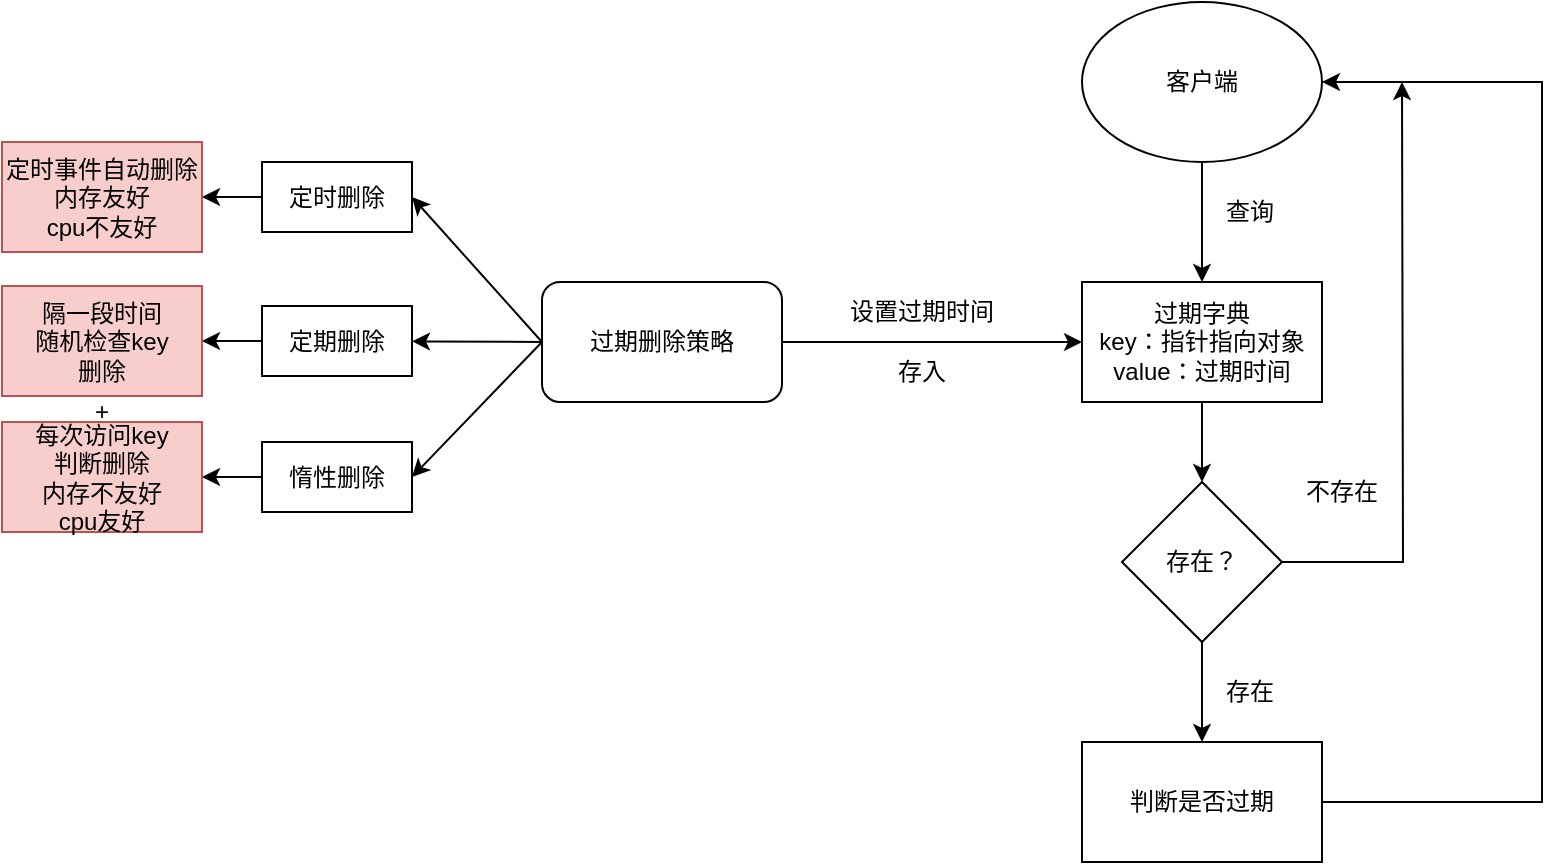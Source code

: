 <mxfile version="23.1.5" type="github">
  <diagram name="第 1 页" id="kZFz7qjB4NcAqKcPmEO5">
    <mxGraphModel dx="1026" dy="555" grid="1" gridSize="10" guides="1" tooltips="1" connect="1" arrows="1" fold="1" page="1" pageScale="1" pageWidth="827" pageHeight="1169" math="0" shadow="0">
      <root>
        <mxCell id="0" />
        <mxCell id="1" parent="0" />
        <mxCell id="E8PAzYI_Aem-fdl7nl1A-49" style="edgeStyle=orthogonalEdgeStyle;rounded=0;orthogonalLoop=1;jettySize=auto;html=1;exitX=0;exitY=0.5;exitDx=0;exitDy=0;" edge="1" parent="1" source="E8PAzYI_Aem-fdl7nl1A-20" target="E8PAzYI_Aem-fdl7nl1A-45">
          <mxGeometry relative="1" as="geometry" />
        </mxCell>
        <mxCell id="E8PAzYI_Aem-fdl7nl1A-20" value="定时删除" style="rounded=0;whiteSpace=wrap;html=1;" vertex="1" parent="1">
          <mxGeometry x="170" y="80" width="75" height="35" as="geometry" />
        </mxCell>
        <mxCell id="E8PAzYI_Aem-fdl7nl1A-24" value="" style="group" vertex="1" connectable="0" parent="1">
          <mxGeometry x="310" width="500" height="430" as="geometry" />
        </mxCell>
        <mxCell id="E8PAzYI_Aem-fdl7nl1A-25" value="过期删除策略" style="rounded=1;whiteSpace=wrap;html=1;" vertex="1" parent="E8PAzYI_Aem-fdl7nl1A-24">
          <mxGeometry y="140" width="120" height="60" as="geometry" />
        </mxCell>
        <mxCell id="E8PAzYI_Aem-fdl7nl1A-26" value="过期字典&lt;br&gt;key：指针指向对象&lt;br&gt;value：过期时间" style="rounded=0;whiteSpace=wrap;html=1;" vertex="1" parent="E8PAzYI_Aem-fdl7nl1A-24">
          <mxGeometry x="270" y="140" width="120" height="60" as="geometry" />
        </mxCell>
        <mxCell id="E8PAzYI_Aem-fdl7nl1A-27" style="edgeStyle=orthogonalEdgeStyle;rounded=0;orthogonalLoop=1;jettySize=auto;html=1;exitX=1;exitY=0.5;exitDx=0;exitDy=0;" edge="1" parent="E8PAzYI_Aem-fdl7nl1A-24" source="E8PAzYI_Aem-fdl7nl1A-25" target="E8PAzYI_Aem-fdl7nl1A-26">
          <mxGeometry relative="1" as="geometry" />
        </mxCell>
        <mxCell id="E8PAzYI_Aem-fdl7nl1A-28" value="设置过期时间" style="text;html=1;align=center;verticalAlign=middle;whiteSpace=wrap;rounded=0;" vertex="1" parent="E8PAzYI_Aem-fdl7nl1A-24">
          <mxGeometry x="150" y="140" width="80" height="30" as="geometry" />
        </mxCell>
        <mxCell id="E8PAzYI_Aem-fdl7nl1A-29" value="存入" style="text;html=1;align=center;verticalAlign=middle;whiteSpace=wrap;rounded=0;" vertex="1" parent="E8PAzYI_Aem-fdl7nl1A-24">
          <mxGeometry x="160" y="170" width="60" height="30" as="geometry" />
        </mxCell>
        <mxCell id="E8PAzYI_Aem-fdl7nl1A-30" style="edgeStyle=orthogonalEdgeStyle;rounded=0;orthogonalLoop=1;jettySize=auto;html=1;exitX=0.5;exitY=1;exitDx=0;exitDy=0;" edge="1" parent="E8PAzYI_Aem-fdl7nl1A-24" source="E8PAzYI_Aem-fdl7nl1A-31" target="E8PAzYI_Aem-fdl7nl1A-26">
          <mxGeometry relative="1" as="geometry" />
        </mxCell>
        <mxCell id="E8PAzYI_Aem-fdl7nl1A-31" value="客户端" style="ellipse;whiteSpace=wrap;html=1;" vertex="1" parent="E8PAzYI_Aem-fdl7nl1A-24">
          <mxGeometry x="270" width="120" height="80" as="geometry" />
        </mxCell>
        <mxCell id="E8PAzYI_Aem-fdl7nl1A-32" value="查询" style="text;html=1;align=center;verticalAlign=middle;whiteSpace=wrap;rounded=0;" vertex="1" parent="E8PAzYI_Aem-fdl7nl1A-24">
          <mxGeometry x="324" y="90" width="60" height="30" as="geometry" />
        </mxCell>
        <mxCell id="E8PAzYI_Aem-fdl7nl1A-33" style="edgeStyle=orthogonalEdgeStyle;rounded=0;orthogonalLoop=1;jettySize=auto;html=1;exitX=0.5;exitY=1;exitDx=0;exitDy=0;" edge="1" parent="E8PAzYI_Aem-fdl7nl1A-24" source="E8PAzYI_Aem-fdl7nl1A-35">
          <mxGeometry relative="1" as="geometry">
            <mxPoint x="330" y="370" as="targetPoint" />
          </mxGeometry>
        </mxCell>
        <mxCell id="E8PAzYI_Aem-fdl7nl1A-34" style="edgeStyle=orthogonalEdgeStyle;rounded=0;orthogonalLoop=1;jettySize=auto;html=1;exitX=1;exitY=0.5;exitDx=0;exitDy=0;" edge="1" parent="E8PAzYI_Aem-fdl7nl1A-24" source="E8PAzYI_Aem-fdl7nl1A-35">
          <mxGeometry relative="1" as="geometry">
            <mxPoint x="430" y="40" as="targetPoint" />
          </mxGeometry>
        </mxCell>
        <mxCell id="E8PAzYI_Aem-fdl7nl1A-35" value="存在？" style="rhombus;whiteSpace=wrap;html=1;" vertex="1" parent="E8PAzYI_Aem-fdl7nl1A-24">
          <mxGeometry x="290" y="240" width="80" height="80" as="geometry" />
        </mxCell>
        <mxCell id="E8PAzYI_Aem-fdl7nl1A-36" style="edgeStyle=orthogonalEdgeStyle;rounded=0;orthogonalLoop=1;jettySize=auto;html=1;exitX=0.5;exitY=1;exitDx=0;exitDy=0;entryX=0.5;entryY=0;entryDx=0;entryDy=0;" edge="1" parent="E8PAzYI_Aem-fdl7nl1A-24" source="E8PAzYI_Aem-fdl7nl1A-26" target="E8PAzYI_Aem-fdl7nl1A-35">
          <mxGeometry relative="1" as="geometry" />
        </mxCell>
        <mxCell id="E8PAzYI_Aem-fdl7nl1A-37" style="edgeStyle=orthogonalEdgeStyle;rounded=0;orthogonalLoop=1;jettySize=auto;html=1;exitX=1;exitY=0.5;exitDx=0;exitDy=0;entryX=1;entryY=0.5;entryDx=0;entryDy=0;" edge="1" parent="E8PAzYI_Aem-fdl7nl1A-24" source="E8PAzYI_Aem-fdl7nl1A-38" target="E8PAzYI_Aem-fdl7nl1A-31">
          <mxGeometry relative="1" as="geometry">
            <Array as="points">
              <mxPoint x="500" y="400" />
              <mxPoint x="500" y="40" />
            </Array>
          </mxGeometry>
        </mxCell>
        <mxCell id="E8PAzYI_Aem-fdl7nl1A-38" value="判断是否过期" style="rounded=0;whiteSpace=wrap;html=1;" vertex="1" parent="E8PAzYI_Aem-fdl7nl1A-24">
          <mxGeometry x="270" y="370" width="120" height="60" as="geometry" />
        </mxCell>
        <mxCell id="E8PAzYI_Aem-fdl7nl1A-39" value="存在" style="text;html=1;align=center;verticalAlign=middle;whiteSpace=wrap;rounded=0;" vertex="1" parent="E8PAzYI_Aem-fdl7nl1A-24">
          <mxGeometry x="324" y="330" width="60" height="30" as="geometry" />
        </mxCell>
        <mxCell id="E8PAzYI_Aem-fdl7nl1A-40" value="不存在" style="text;html=1;align=center;verticalAlign=middle;whiteSpace=wrap;rounded=0;" vertex="1" parent="E8PAzYI_Aem-fdl7nl1A-24">
          <mxGeometry x="370" y="230" width="60" height="30" as="geometry" />
        </mxCell>
        <mxCell id="E8PAzYI_Aem-fdl7nl1A-42" value="" style="endArrow=classic;html=1;rounded=0;entryX=1;entryY=0.5;entryDx=0;entryDy=0;" edge="1" parent="E8PAzYI_Aem-fdl7nl1A-24" target="E8PAzYI_Aem-fdl7nl1A-20">
          <mxGeometry width="50" height="50" relative="1" as="geometry">
            <mxPoint y="170" as="sourcePoint" />
            <mxPoint x="50" y="120" as="targetPoint" />
          </mxGeometry>
        </mxCell>
        <mxCell id="E8PAzYI_Aem-fdl7nl1A-43" value="" style="endArrow=classic;html=1;rounded=0;" edge="1" parent="E8PAzYI_Aem-fdl7nl1A-24" target="E8PAzYI_Aem-fdl7nl1A-41">
          <mxGeometry width="50" height="50" relative="1" as="geometry">
            <mxPoint y="170" as="sourcePoint" />
            <mxPoint x="50" y="120" as="targetPoint" />
          </mxGeometry>
        </mxCell>
        <mxCell id="E8PAzYI_Aem-fdl7nl1A-44" value="" style="endArrow=classic;html=1;rounded=0;entryX=1;entryY=0.5;entryDx=0;entryDy=0;" edge="1" parent="E8PAzYI_Aem-fdl7nl1A-24" target="E8PAzYI_Aem-fdl7nl1A-23">
          <mxGeometry width="50" height="50" relative="1" as="geometry">
            <mxPoint y="170" as="sourcePoint" />
            <mxPoint x="50" y="120" as="targetPoint" />
          </mxGeometry>
        </mxCell>
        <mxCell id="E8PAzYI_Aem-fdl7nl1A-48" style="edgeStyle=orthogonalEdgeStyle;rounded=0;orthogonalLoop=1;jettySize=auto;html=1;exitX=0;exitY=0.5;exitDx=0;exitDy=0;entryX=1;entryY=0.5;entryDx=0;entryDy=0;" edge="1" parent="1" source="E8PAzYI_Aem-fdl7nl1A-41" target="E8PAzYI_Aem-fdl7nl1A-47">
          <mxGeometry relative="1" as="geometry" />
        </mxCell>
        <mxCell id="E8PAzYI_Aem-fdl7nl1A-41" value="定期删除" style="rounded=0;whiteSpace=wrap;html=1;" vertex="1" parent="1">
          <mxGeometry x="170" y="152" width="75" height="35" as="geometry" />
        </mxCell>
        <mxCell id="E8PAzYI_Aem-fdl7nl1A-50" style="edgeStyle=orthogonalEdgeStyle;rounded=0;orthogonalLoop=1;jettySize=auto;html=1;exitX=0;exitY=0.5;exitDx=0;exitDy=0;" edge="1" parent="1" source="E8PAzYI_Aem-fdl7nl1A-23" target="E8PAzYI_Aem-fdl7nl1A-46">
          <mxGeometry relative="1" as="geometry" />
        </mxCell>
        <mxCell id="E8PAzYI_Aem-fdl7nl1A-23" value="惰性删除" style="rounded=0;whiteSpace=wrap;html=1;" vertex="1" parent="1">
          <mxGeometry x="170" y="220" width="75" height="35" as="geometry" />
        </mxCell>
        <mxCell id="E8PAzYI_Aem-fdl7nl1A-45" value="定时事件自动删除&lt;br&gt;内存友好&lt;br&gt;cpu不友好" style="text;html=1;align=center;verticalAlign=middle;whiteSpace=wrap;rounded=0;fillColor=#f8cecc;strokeColor=#b85450;" vertex="1" parent="1">
          <mxGeometry x="40" y="70" width="100" height="55" as="geometry" />
        </mxCell>
        <mxCell id="E8PAzYI_Aem-fdl7nl1A-46" value="每次访问key&lt;br&gt;判断删除&lt;br&gt;内存不友好&lt;br&gt;cpu友好" style="text;html=1;align=center;verticalAlign=middle;whiteSpace=wrap;rounded=0;fillColor=#f8cecc;strokeColor=#b85450;" vertex="1" parent="1">
          <mxGeometry x="40" y="210" width="100" height="55" as="geometry" />
        </mxCell>
        <mxCell id="E8PAzYI_Aem-fdl7nl1A-47" value="隔一段时间&lt;br&gt;随机检查key&lt;br&gt;删除" style="text;html=1;align=center;verticalAlign=middle;whiteSpace=wrap;rounded=0;fillColor=#f8cecc;strokeColor=#b85450;" vertex="1" parent="1">
          <mxGeometry x="40" y="142" width="100" height="55" as="geometry" />
        </mxCell>
        <mxCell id="E8PAzYI_Aem-fdl7nl1A-52" value="+" style="text;html=1;align=center;verticalAlign=middle;whiteSpace=wrap;rounded=0;" vertex="1" parent="1">
          <mxGeometry x="60" y="190" width="60" height="30" as="geometry" />
        </mxCell>
      </root>
    </mxGraphModel>
  </diagram>
</mxfile>
